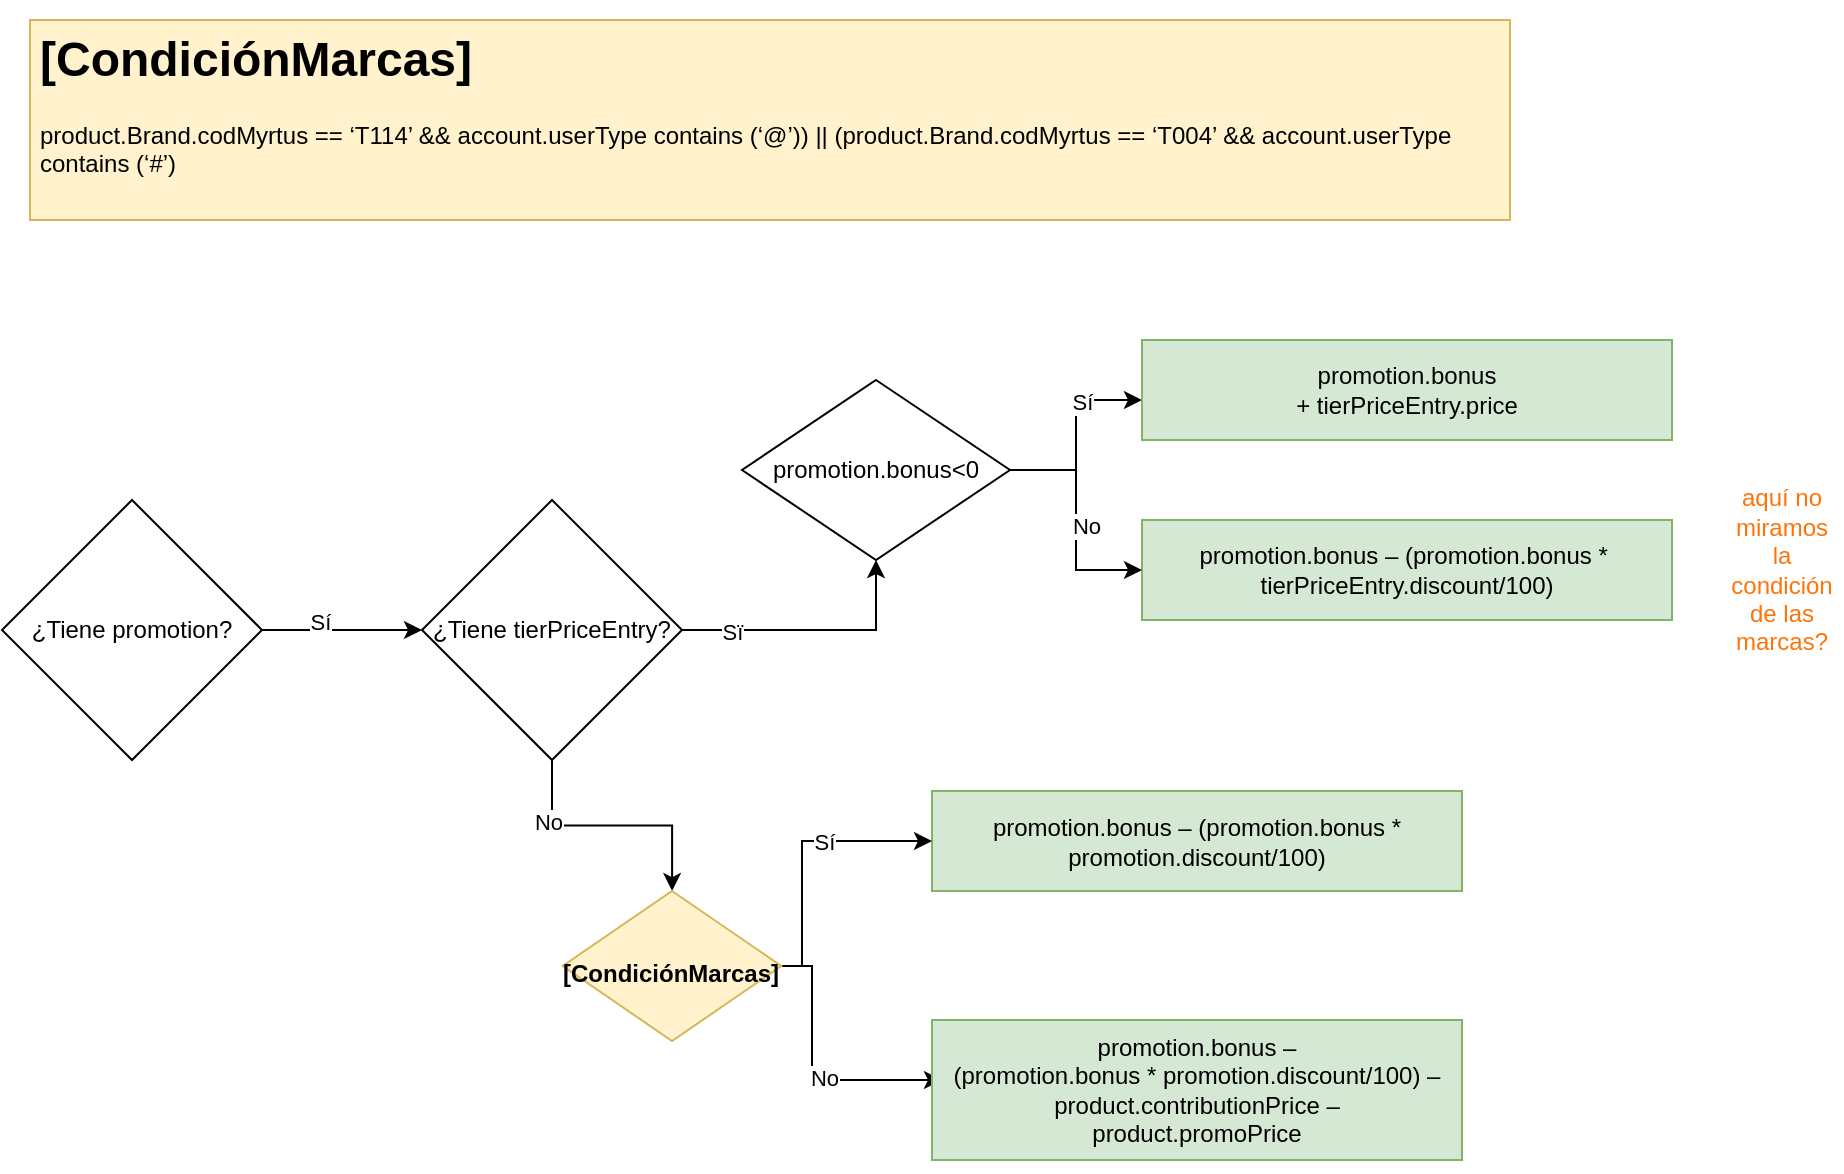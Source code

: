 <mxfile version="22.1.8" type="github">
  <diagram name="Página-1" id="PQF2N1dxmj4FgFT-7-pj">
    <mxGraphModel dx="1434" dy="1907" grid="1" gridSize="10" guides="1" tooltips="1" connect="1" arrows="1" fold="1" page="1" pageScale="1" pageWidth="827" pageHeight="1169" math="0" shadow="0">
      <root>
        <mxCell id="0" />
        <mxCell id="1" parent="0" />
        <mxCell id="7oDzX8excqVwqOyNnf67-12" value="&lt;p class=&quot;MsoNormal&quot;&gt;promotion.bonus – (promotion.bonus * promotion.discount/100)&lt;/p&gt;" style="whiteSpace=wrap;html=1;fillColor=#d5e8d4;strokeColor=#82b366;" vertex="1" parent="1">
          <mxGeometry x="495" y="-4.5" width="265" height="50" as="geometry" />
        </mxCell>
        <mxCell id="7oDzX8excqVwqOyNnf67-20" value="" style="edgeStyle=orthogonalEdgeStyle;rounded=0;orthogonalLoop=1;jettySize=auto;html=1;" edge="1" source="7oDzX8excqVwqOyNnf67-22" target="7oDzX8excqVwqOyNnf67-28" parent="1">
          <mxGeometry relative="1" as="geometry" />
        </mxCell>
        <mxCell id="7oDzX8excqVwqOyNnf67-21" value="Sí" style="edgeLabel;html=1;align=center;verticalAlign=middle;resizable=0;points=[];" vertex="1" connectable="0" parent="7oDzX8excqVwqOyNnf67-20">
          <mxGeometry x="-0.275" y="4" relative="1" as="geometry">
            <mxPoint as="offset" />
          </mxGeometry>
        </mxCell>
        <mxCell id="7oDzX8excqVwqOyNnf67-22" value="¿Tiene promotion?" style="rhombus;whiteSpace=wrap;html=1;" vertex="1" parent="1">
          <mxGeometry x="30" y="-150" width="130" height="130" as="geometry" />
        </mxCell>
        <mxCell id="7oDzX8excqVwqOyNnf67-25" value="" style="edgeStyle=orthogonalEdgeStyle;rounded=0;orthogonalLoop=1;jettySize=auto;html=1;entryX=0.5;entryY=1;entryDx=0;entryDy=0;" edge="1" source="7oDzX8excqVwqOyNnf67-28" target="7oDzX8excqVwqOyNnf67-37" parent="1">
          <mxGeometry relative="1" as="geometry" />
        </mxCell>
        <mxCell id="7oDzX8excqVwqOyNnf67-39" value="Sï" style="edgeLabel;html=1;align=center;verticalAlign=middle;resizable=0;points=[];" vertex="1" connectable="0" parent="7oDzX8excqVwqOyNnf67-25">
          <mxGeometry x="-0.621" y="-1" relative="1" as="geometry">
            <mxPoint as="offset" />
          </mxGeometry>
        </mxCell>
        <mxCell id="7oDzX8excqVwqOyNnf67-26" value="" style="edgeStyle=orthogonalEdgeStyle;rounded=0;orthogonalLoop=1;jettySize=auto;html=1;exitX=0.5;exitY=1;exitDx=0;exitDy=0;" edge="1" source="7oDzX8excqVwqOyNnf67-28" target="7oDzX8excqVwqOyNnf67-30" parent="1">
          <mxGeometry relative="1" as="geometry">
            <mxPoint x="300" y="25.5" as="sourcePoint" />
          </mxGeometry>
        </mxCell>
        <mxCell id="7oDzX8excqVwqOyNnf67-27" value="No" style="edgeLabel;html=1;align=center;verticalAlign=middle;resizable=0;points=[];" vertex="1" connectable="0" parent="7oDzX8excqVwqOyNnf67-26">
          <mxGeometry x="-0.505" y="-2" relative="1" as="geometry">
            <mxPoint as="offset" />
          </mxGeometry>
        </mxCell>
        <mxCell id="7oDzX8excqVwqOyNnf67-28" value="¿Tiene tierPriceEntry?" style="rhombus;whiteSpace=wrap;html=1;" vertex="1" parent="1">
          <mxGeometry x="240" y="-150" width="130" height="130" as="geometry" />
        </mxCell>
        <mxCell id="7oDzX8excqVwqOyNnf67-29" value="&lt;font style=&quot;font-size: 12px;&quot;&gt;promotion&lt;span style=&quot;&quot; lang=&quot;EN-US&quot;&gt;.bonus – (promotion.bonus *&amp;nbsp; &lt;/span&gt;&lt;span style=&quot;&quot; lang=&quot;EN-US&quot;&gt;tierPriceEntry&lt;/span&gt;&lt;span style=&quot;&quot; lang=&quot;EN-US&quot;&gt;.discount/100)&lt;/span&gt;&lt;/font&gt;" style="whiteSpace=wrap;html=1;fillColor=#d5e8d4;strokeColor=#82b366;" vertex="1" parent="1">
          <mxGeometry x="600" y="-140" width="265" height="50" as="geometry" />
        </mxCell>
        <mxCell id="7oDzX8excqVwqOyNnf67-32" value="" style="edgeStyle=orthogonalEdgeStyle;rounded=0;orthogonalLoop=1;jettySize=auto;html=1;entryX=0;entryY=0.5;entryDx=0;entryDy=0;" edge="1" parent="1" source="7oDzX8excqVwqOyNnf67-30" target="7oDzX8excqVwqOyNnf67-12">
          <mxGeometry relative="1" as="geometry">
            <mxPoint x="505" y="83" as="targetPoint" />
            <Array as="points">
              <mxPoint x="430" y="83.5" />
              <mxPoint x="430" y="20.5" />
            </Array>
          </mxGeometry>
        </mxCell>
        <mxCell id="7oDzX8excqVwqOyNnf67-33" value="Sí&lt;br&gt;" style="edgeLabel;html=1;align=center;verticalAlign=middle;resizable=0;points=[];" vertex="1" connectable="0" parent="7oDzX8excqVwqOyNnf67-32">
          <mxGeometry x="0.21" relative="1" as="geometry">
            <mxPoint as="offset" />
          </mxGeometry>
        </mxCell>
        <mxCell id="7oDzX8excqVwqOyNnf67-35" style="edgeStyle=orthogonalEdgeStyle;rounded=0;orthogonalLoop=1;jettySize=auto;html=1;" edge="1" parent="1" source="7oDzX8excqVwqOyNnf67-30">
          <mxGeometry relative="1" as="geometry">
            <mxPoint x="500" y="140" as="targetPoint" />
            <Array as="points">
              <mxPoint x="435" y="83.5" />
              <mxPoint x="435" y="140.5" />
            </Array>
          </mxGeometry>
        </mxCell>
        <mxCell id="7oDzX8excqVwqOyNnf67-36" value="No" style="edgeLabel;html=1;align=center;verticalAlign=middle;resizable=0;points=[];" vertex="1" connectable="0" parent="7oDzX8excqVwqOyNnf67-35">
          <mxGeometry x="0.137" y="1" relative="1" as="geometry">
            <mxPoint as="offset" />
          </mxGeometry>
        </mxCell>
        <mxCell id="7oDzX8excqVwqOyNnf67-30" value="&lt;h1 style=&quot;border-color: var(--border-color); text-align: left;&quot;&gt;&lt;font style=&quot;font-size: 12px;&quot;&gt;[CondiciónMarcas]&lt;/font&gt;&lt;/h1&gt;" style="rhombus;whiteSpace=wrap;html=1;fillColor=#fff2cc;strokeColor=#d6b656;" vertex="1" parent="1">
          <mxGeometry x="310.36" y="45.5" width="109.29" height="75" as="geometry" />
        </mxCell>
        <mxCell id="7oDzX8excqVwqOyNnf67-31" value="&lt;h1&gt;[CondiciónMarcas]&lt;/h1&gt;&lt;p&gt;product.Brand.codMyrtus == ‘T114’ &amp;amp;&amp;amp; account.userType contains (‘@’)) || (product.Brand.codMyrtus == ‘T004’ &amp;amp;&amp;amp; account.userType contains (‘#’)&lt;br&gt;&lt;/p&gt;" style="text;html=1;strokeColor=#d6b656;fillColor=#fff2cc;spacing=5;spacingTop=-20;whiteSpace=wrap;overflow=hidden;rounded=0;" vertex="1" parent="1">
          <mxGeometry x="44" y="-390" width="740" height="100" as="geometry" />
        </mxCell>
        <mxCell id="7oDzX8excqVwqOyNnf67-34" value="&lt;p class=&quot;MsoNormal&quot;&gt;promotion.bonus –&lt;br/&gt;(promotion.bonus * promotion.discount/100) – product.contributionPrice –&lt;br/&gt;product.promoPrice&lt;br&gt;&lt;/p&gt;" style="whiteSpace=wrap;html=1;fillColor=#d5e8d4;strokeColor=#82b366;" vertex="1" parent="1">
          <mxGeometry x="495" y="110" width="265" height="70" as="geometry" />
        </mxCell>
        <mxCell id="7oDzX8excqVwqOyNnf67-40" style="edgeStyle=orthogonalEdgeStyle;rounded=0;orthogonalLoop=1;jettySize=auto;html=1;entryX=0;entryY=0.5;entryDx=0;entryDy=0;" edge="1" parent="1" source="7oDzX8excqVwqOyNnf67-37" target="7oDzX8excqVwqOyNnf67-29">
          <mxGeometry relative="1" as="geometry" />
        </mxCell>
        <mxCell id="7oDzX8excqVwqOyNnf67-41" value="No" style="edgeLabel;html=1;align=center;verticalAlign=middle;resizable=0;points=[];" vertex="1" connectable="0" parent="7oDzX8excqVwqOyNnf67-40">
          <mxGeometry x="0.052" y="5" relative="1" as="geometry">
            <mxPoint as="offset" />
          </mxGeometry>
        </mxCell>
        <mxCell id="7oDzX8excqVwqOyNnf67-42" style="edgeStyle=orthogonalEdgeStyle;rounded=0;orthogonalLoop=1;jettySize=auto;html=1;entryX=0;entryY=0.6;entryDx=0;entryDy=0;entryPerimeter=0;" edge="1" parent="1" source="7oDzX8excqVwqOyNnf67-37" target="7oDzX8excqVwqOyNnf67-43">
          <mxGeometry relative="1" as="geometry">
            <mxPoint x="600" y="-210" as="targetPoint" />
          </mxGeometry>
        </mxCell>
        <mxCell id="7oDzX8excqVwqOyNnf67-45" value="Sí" style="edgeLabel;html=1;align=center;verticalAlign=middle;resizable=0;points=[];" vertex="1" connectable="0" parent="7oDzX8excqVwqOyNnf67-42">
          <mxGeometry x="0.406" y="-1" relative="1" as="geometry">
            <mxPoint as="offset" />
          </mxGeometry>
        </mxCell>
        <mxCell id="7oDzX8excqVwqOyNnf67-37" value="promotion.bonus&amp;lt;0" style="rhombus;whiteSpace=wrap;html=1;" vertex="1" parent="1">
          <mxGeometry x="400" y="-210" width="134" height="90" as="geometry" />
        </mxCell>
        <mxCell id="7oDzX8excqVwqOyNnf67-43" value="&lt;p class=&quot;MsoNormal&quot;&gt;&lt;font face=&quot;Helvetica&quot;&gt;promotion&lt;span style=&quot;&quot; lang=&quot;EN-US&quot;&gt;.bonus&lt;br&gt;+ tierPriceEntry.price&lt;/span&gt;&lt;/font&gt;&lt;span style=&quot;font-family:Montserrat;&lt;br/&gt;color:red;mso-ansi-language:EN-US;mso-fareast-language:ES&quot; lang=&quot;EN-US&quot;&gt;&lt;/span&gt;&lt;/p&gt;" style="whiteSpace=wrap;html=1;fillColor=#d5e8d4;strokeColor=#82b366;" vertex="1" parent="1">
          <mxGeometry x="600" y="-230" width="265" height="50" as="geometry" />
        </mxCell>
        <mxCell id="7oDzX8excqVwqOyNnf67-46" value="aquí no miramos la condición de las marcas?" style="text;html=1;strokeColor=none;fillColor=none;align=center;verticalAlign=middle;whiteSpace=wrap;rounded=0;fontColor=#FF7308;" vertex="1" parent="1">
          <mxGeometry x="890" y="-130" width="60" height="30" as="geometry" />
        </mxCell>
      </root>
    </mxGraphModel>
  </diagram>
</mxfile>
